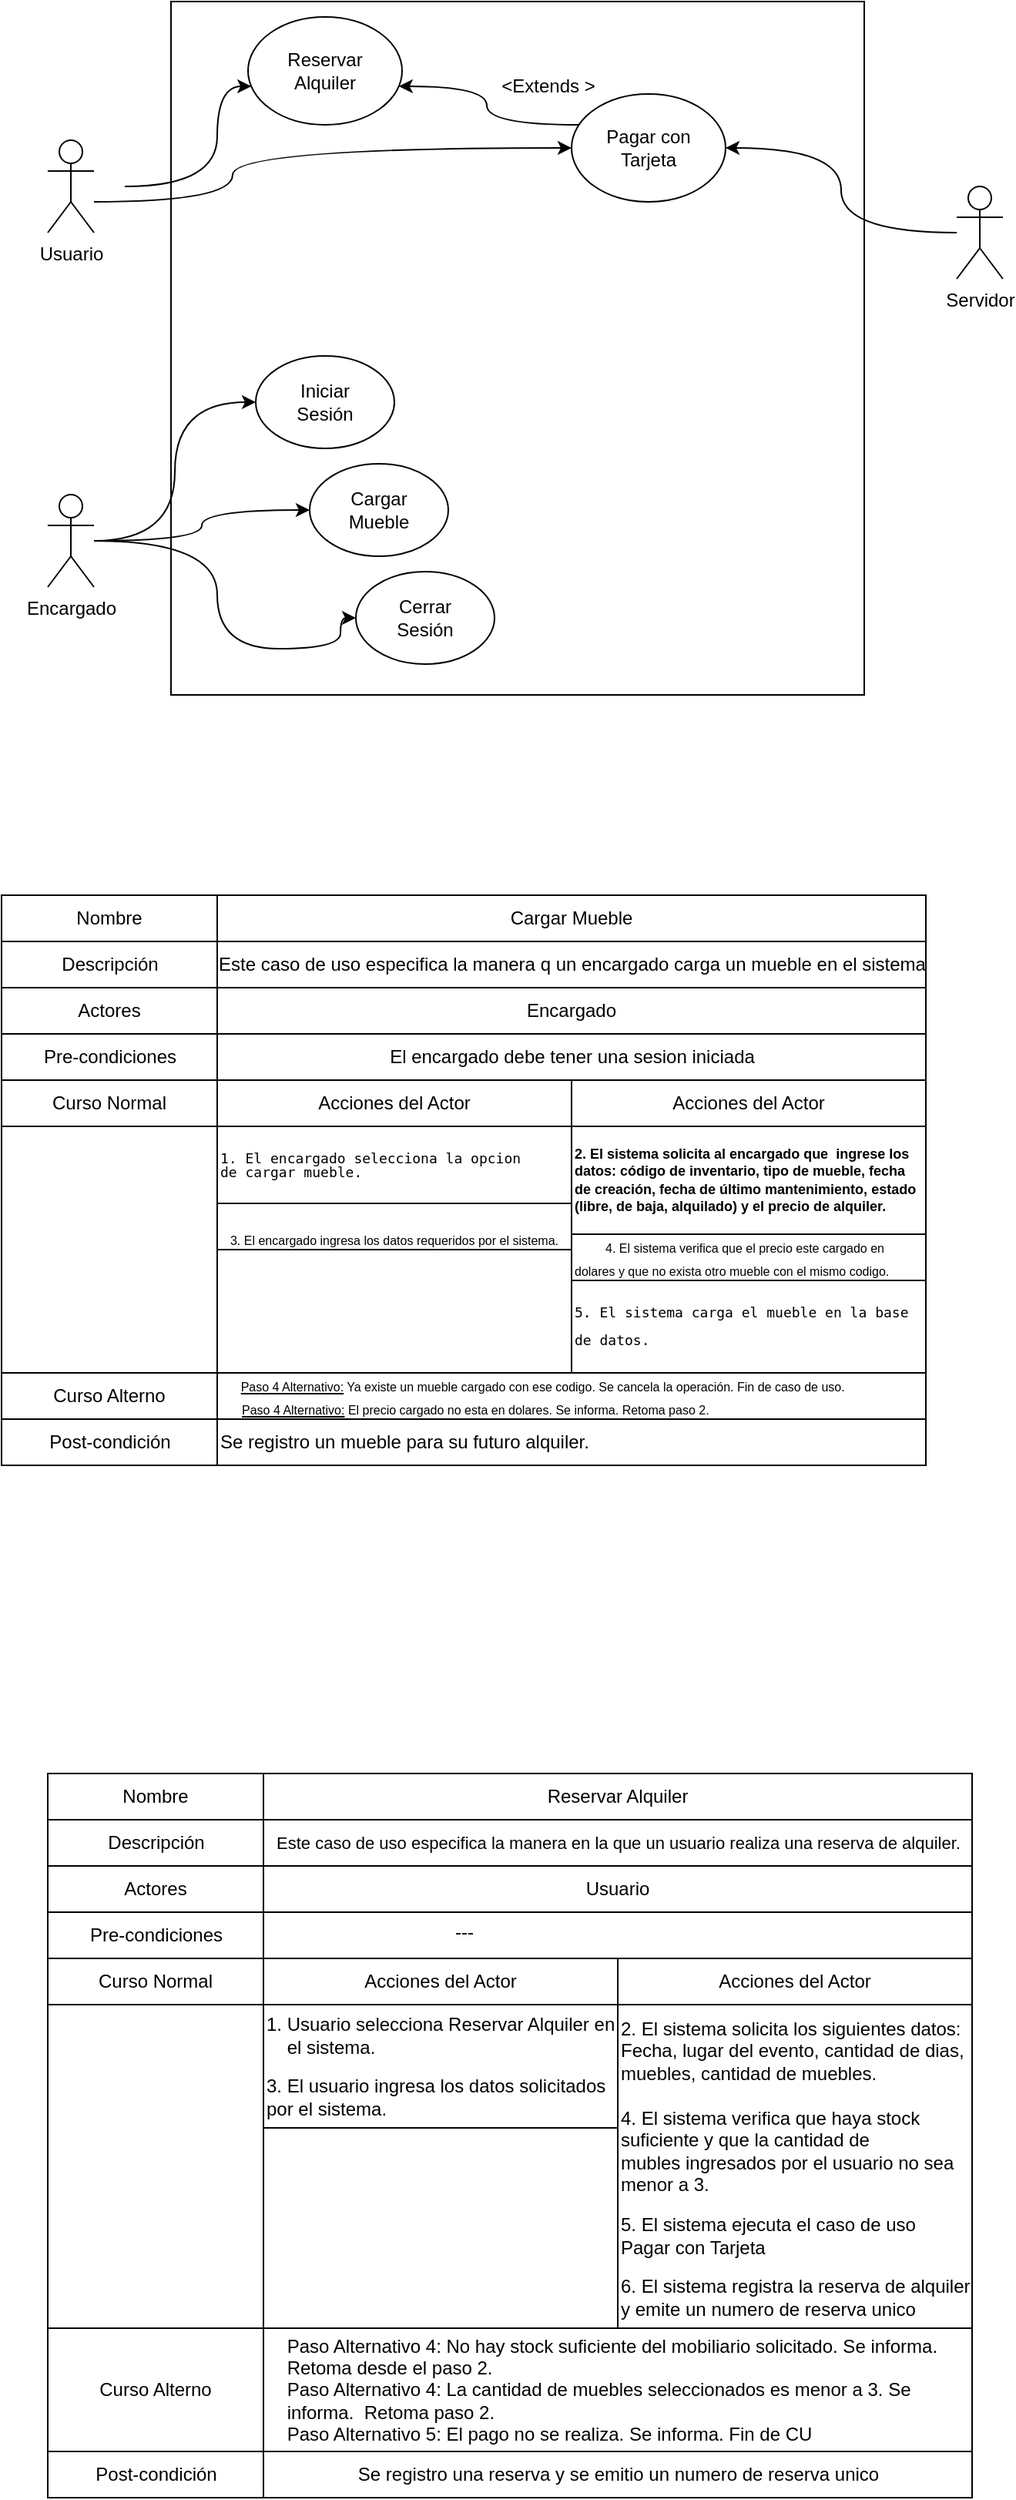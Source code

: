 <mxfile version="24.7.17">
  <diagram name="Página-1" id="Ec9THud4dqTrS_BY_o3T">
    <mxGraphModel dx="880" dy="532" grid="1" gridSize="10" guides="1" tooltips="1" connect="1" arrows="1" fold="1" page="1" pageScale="1" pageWidth="827" pageHeight="1169" math="0" shadow="0">
      <root>
        <mxCell id="0" />
        <mxCell id="1" parent="0" />
        <mxCell id="GNbNOkVpoz5caxUx-VEM-6" value="" style="whiteSpace=wrap;html=1;aspect=fixed;" vertex="1" parent="1">
          <mxGeometry x="230" y="70" width="450" height="450" as="geometry" />
        </mxCell>
        <mxCell id="GNbNOkVpoz5caxUx-VEM-4" value="Usuario" style="shape=umlActor;verticalLabelPosition=bottom;verticalAlign=top;html=1;" vertex="1" parent="1">
          <mxGeometry x="150" y="160" width="30" height="60" as="geometry" />
        </mxCell>
        <mxCell id="GNbNOkVpoz5caxUx-VEM-12" style="edgeStyle=orthogonalEdgeStyle;rounded=0;orthogonalLoop=1;jettySize=auto;html=1;curved=1;entryX=0;entryY=0.5;entryDx=0;entryDy=0;" edge="1" parent="1" source="GNbNOkVpoz5caxUx-VEM-5" target="GNbNOkVpoz5caxUx-VEM-20">
          <mxGeometry relative="1" as="geometry">
            <mxPoint x="340" y="465.0" as="targetPoint" />
            <Array as="points">
              <mxPoint x="260" y="420" />
              <mxPoint x="260" y="490" />
              <mxPoint x="340" y="490" />
              <mxPoint x="340" y="470" />
            </Array>
          </mxGeometry>
        </mxCell>
        <mxCell id="GNbNOkVpoz5caxUx-VEM-18" style="edgeStyle=orthogonalEdgeStyle;rounded=0;orthogonalLoop=1;jettySize=auto;html=1;entryX=0;entryY=0.5;entryDx=0;entryDy=0;curved=1;" edge="1" parent="1" source="GNbNOkVpoz5caxUx-VEM-5" target="GNbNOkVpoz5caxUx-VEM-17">
          <mxGeometry relative="1" as="geometry" />
        </mxCell>
        <mxCell id="GNbNOkVpoz5caxUx-VEM-24" style="edgeStyle=orthogonalEdgeStyle;rounded=0;orthogonalLoop=1;jettySize=auto;html=1;entryX=0;entryY=0.5;entryDx=0;entryDy=0;curved=1;" edge="1" parent="1" source="GNbNOkVpoz5caxUx-VEM-5" target="GNbNOkVpoz5caxUx-VEM-19">
          <mxGeometry relative="1" as="geometry" />
        </mxCell>
        <mxCell id="GNbNOkVpoz5caxUx-VEM-5" value="Encargado" style="shape=umlActor;verticalLabelPosition=bottom;verticalAlign=top;html=1;" vertex="1" parent="1">
          <mxGeometry x="150" y="390" width="30" height="60" as="geometry" />
        </mxCell>
        <mxCell id="GNbNOkVpoz5caxUx-VEM-7" value="Reservar&lt;br&gt;Alquiler" style="ellipse;whiteSpace=wrap;html=1;" vertex="1" parent="1">
          <mxGeometry x="280" y="80" width="100" height="70" as="geometry" />
        </mxCell>
        <mxCell id="GNbNOkVpoz5caxUx-VEM-15" style="edgeStyle=orthogonalEdgeStyle;rounded=0;orthogonalLoop=1;jettySize=auto;html=1;curved=1;" edge="1" parent="1" source="GNbNOkVpoz5caxUx-VEM-8" target="GNbNOkVpoz5caxUx-VEM-10">
          <mxGeometry relative="1" as="geometry" />
        </mxCell>
        <mxCell id="GNbNOkVpoz5caxUx-VEM-8" value="Servidor" style="shape=umlActor;verticalLabelPosition=bottom;verticalAlign=top;html=1;" vertex="1" parent="1">
          <mxGeometry x="740" y="190" width="30" height="60" as="geometry" />
        </mxCell>
        <mxCell id="GNbNOkVpoz5caxUx-VEM-14" style="edgeStyle=orthogonalEdgeStyle;rounded=0;orthogonalLoop=1;jettySize=auto;html=1;curved=1;" edge="1" parent="1" source="GNbNOkVpoz5caxUx-VEM-10" target="GNbNOkVpoz5caxUx-VEM-7">
          <mxGeometry relative="1" as="geometry">
            <Array as="points">
              <mxPoint x="435" y="150" />
              <mxPoint x="435" y="125" />
            </Array>
          </mxGeometry>
        </mxCell>
        <mxCell id="GNbNOkVpoz5caxUx-VEM-10" value="Pagar con&lt;div&gt;Tarjeta&lt;/div&gt;" style="ellipse;whiteSpace=wrap;html=1;" vertex="1" parent="1">
          <mxGeometry x="490" y="130" width="100" height="70" as="geometry" />
        </mxCell>
        <mxCell id="GNbNOkVpoz5caxUx-VEM-11" style="edgeStyle=orthogonalEdgeStyle;rounded=0;orthogonalLoop=1;jettySize=auto;html=1;curved=1;" edge="1" parent="1" target="GNbNOkVpoz5caxUx-VEM-7">
          <mxGeometry relative="1" as="geometry">
            <mxPoint x="210" y="190" as="targetPoint" />
            <mxPoint x="200" y="190" as="sourcePoint" />
            <Array as="points">
              <mxPoint x="260" y="190" />
              <mxPoint x="260" y="125" />
            </Array>
          </mxGeometry>
        </mxCell>
        <mxCell id="GNbNOkVpoz5caxUx-VEM-16" style="edgeStyle=orthogonalEdgeStyle;rounded=0;orthogonalLoop=1;jettySize=auto;html=1;curved=1;" edge="1" parent="1" source="GNbNOkVpoz5caxUx-VEM-4" target="GNbNOkVpoz5caxUx-VEM-10">
          <mxGeometry relative="1" as="geometry">
            <Array as="points">
              <mxPoint x="270" y="200" />
              <mxPoint x="270" y="165" />
            </Array>
          </mxGeometry>
        </mxCell>
        <mxCell id="GNbNOkVpoz5caxUx-VEM-17" value="Cargar&lt;div&gt;Mueble&lt;/div&gt;" style="ellipse;whiteSpace=wrap;html=1;" vertex="1" parent="1">
          <mxGeometry x="320" y="370" width="90" height="60" as="geometry" />
        </mxCell>
        <mxCell id="GNbNOkVpoz5caxUx-VEM-19" value="Iniciar&lt;div&gt;Sesión&lt;span style=&quot;color: rgba(0, 0, 0, 0); font-family: monospace; font-size: 0px; text-align: start; text-wrap: nowrap; background-color: initial;&quot;&gt;%3CmxGraphModel%3E%3Croot%3E%3CmxCell%20id%3D%220%22%2F%3E%3CmxCell%20id%3D%221%22%20parent%3D%220%22%2F%3E%3CmxCell%20id%3D%222%22%20value%3D%22Reservar%26lt%3Bbr%26gt%3BAlquiler%22%20style%3D%22ellipse%3BwhiteSpace%3Dwrap%3Bhtml%3D1%3B%22%20vertex%3D%221%22%20parent%3D%221%22%3E%3CmxGeometry%20x%3D%22280%22%20y%3D%2290%22%20width%3D%22100%22%20height%3D%2270%22%20as%3D%22geometry%22%2F%3E%3C%2FmxCell%3E%3C%2Froot%3E%3C%2FmxGraphModel%3E&lt;/span&gt;&lt;/div&gt;" style="ellipse;whiteSpace=wrap;html=1;" vertex="1" parent="1">
          <mxGeometry x="285" y="300" width="90" height="60" as="geometry" />
        </mxCell>
        <mxCell id="GNbNOkVpoz5caxUx-VEM-20" value="Cerrar&lt;div&gt;Sesión&lt;/div&gt;" style="ellipse;whiteSpace=wrap;html=1;" vertex="1" parent="1">
          <mxGeometry x="350" y="440" width="90" height="60" as="geometry" />
        </mxCell>
        <mxCell id="GNbNOkVpoz5caxUx-VEM-25" value="&amp;lt;Extends &amp;gt;" style="text;html=1;align=center;verticalAlign=middle;whiteSpace=wrap;rounded=0;" vertex="1" parent="1">
          <mxGeometry x="440" y="110" width="70" height="30" as="geometry" />
        </mxCell>
        <mxCell id="GNbNOkVpoz5caxUx-VEM-33" value="Nombre" style="swimlane;fontStyle=0;childLayout=stackLayout;horizontal=1;startSize=30;horizontalStack=0;resizeParent=1;resizeParentMax=0;resizeLast=0;collapsible=1;marginBottom=0;whiteSpace=wrap;html=1;" vertex="1" parent="1">
          <mxGeometry x="120" y="650" width="140" height="60" as="geometry" />
        </mxCell>
        <mxCell id="GNbNOkVpoz5caxUx-VEM-39" value="Descripción" style="text;html=1;align=center;verticalAlign=middle;resizable=0;points=[];autosize=1;strokeColor=none;fillColor=none;" vertex="1" parent="GNbNOkVpoz5caxUx-VEM-33">
          <mxGeometry y="30" width="140" height="30" as="geometry" />
        </mxCell>
        <mxCell id="GNbNOkVpoz5caxUx-VEM-38" value="Cargar Mueble" style="swimlane;fontStyle=0;childLayout=stackLayout;horizontal=1;startSize=30;horizontalStack=0;resizeParent=1;resizeParentMax=0;resizeLast=0;collapsible=1;marginBottom=0;whiteSpace=wrap;html=1;" vertex="1" parent="1">
          <mxGeometry x="260" y="650" width="460" height="90" as="geometry">
            <mxRectangle x="260" y="650" width="120" height="30" as="alternateBounds" />
          </mxGeometry>
        </mxCell>
        <mxCell id="GNbNOkVpoz5caxUx-VEM-53" value="Este caso de uso especifica la manera q un encargado carga un mueble en el sistema" style="text;html=1;align=center;verticalAlign=middle;resizable=0;points=[];autosize=1;strokeColor=none;fillColor=none;" vertex="1" parent="GNbNOkVpoz5caxUx-VEM-38">
          <mxGeometry y="30" width="460" height="30" as="geometry" />
        </mxCell>
        <mxCell id="GNbNOkVpoz5caxUx-VEM-52" value="&lt;div style=&quot;text-align: start;&quot;&gt;&lt;span style=&quot;background-color: initial; font-size: 0px;&quot;&gt;&lt;font face=&quot;monospace&quot; color=&quot;rgba(0, 0, 0, 0)&quot;&gt;Esss&lt;/font&gt;&lt;/span&gt;&lt;/div&gt;" style="text;html=1;align=center;verticalAlign=middle;resizable=0;points=[];autosize=1;strokeColor=none;fillColor=none;" vertex="1" parent="GNbNOkVpoz5caxUx-VEM-38">
          <mxGeometry y="60" width="460" height="30" as="geometry" />
        </mxCell>
        <mxCell id="GNbNOkVpoz5caxUx-VEM-40" value="Actores" style="swimlane;fontStyle=0;childLayout=stackLayout;horizontal=1;startSize=30;horizontalStack=0;resizeParent=1;resizeParentMax=0;resizeLast=0;collapsible=1;marginBottom=0;whiteSpace=wrap;html=1;" vertex="1" parent="1">
          <mxGeometry x="120" y="710" width="140" height="60" as="geometry" />
        </mxCell>
        <mxCell id="GNbNOkVpoz5caxUx-VEM-41" value="Pre-condiciones" style="text;html=1;align=center;verticalAlign=middle;resizable=0;points=[];autosize=1;strokeColor=none;fillColor=none;" vertex="1" parent="GNbNOkVpoz5caxUx-VEM-40">
          <mxGeometry y="30" width="140" height="30" as="geometry" />
        </mxCell>
        <mxCell id="GNbNOkVpoz5caxUx-VEM-42" value="Encargado" style="swimlane;fontStyle=0;childLayout=stackLayout;horizontal=1;startSize=30;horizontalStack=0;resizeParent=1;resizeParentMax=0;resizeLast=0;collapsible=1;marginBottom=0;whiteSpace=wrap;html=1;" vertex="1" parent="1">
          <mxGeometry x="260" y="710" width="460" height="60" as="geometry" />
        </mxCell>
        <mxCell id="GNbNOkVpoz5caxUx-VEM-54" value="El encargado debe tener una sesion iniciada" style="text;html=1;align=center;verticalAlign=middle;resizable=0;points=[];autosize=1;strokeColor=none;fillColor=none;" vertex="1" parent="GNbNOkVpoz5caxUx-VEM-42">
          <mxGeometry y="30" width="460" height="30" as="geometry" />
        </mxCell>
        <mxCell id="GNbNOkVpoz5caxUx-VEM-43" value="Curso Normal" style="swimlane;fontStyle=0;childLayout=stackLayout;horizontal=1;startSize=30;horizontalStack=0;resizeParent=1;resizeParentMax=0;resizeLast=0;collapsible=1;marginBottom=0;whiteSpace=wrap;html=1;" vertex="1" parent="1">
          <mxGeometry x="120" y="770" width="140" height="190" as="geometry" />
        </mxCell>
        <mxCell id="GNbNOkVpoz5caxUx-VEM-45" value="Acciones del Actor" style="swimlane;fontStyle=0;childLayout=stackLayout;horizontal=1;startSize=30;horizontalStack=0;resizeParent=1;resizeParentMax=0;resizeLast=0;collapsible=1;marginBottom=0;whiteSpace=wrap;html=1;" vertex="1" parent="1">
          <mxGeometry x="260" y="770" width="230" height="80" as="geometry" />
        </mxCell>
        <mxCell id="GNbNOkVpoz5caxUx-VEM-55" value="&lt;pre style=&quot;line-height: 100%; font-size: 9px;&quot;&gt;1. El encargado selecciona la opcion&amp;nbsp;&lt;br&gt;de cargar mueble.&lt;/pre&gt;" style="text;html=1;align=left;verticalAlign=middle;resizable=0;points=[];autosize=1;strokeColor=none;fillColor=none;" vertex="1" parent="GNbNOkVpoz5caxUx-VEM-45">
          <mxGeometry y="30" width="230" height="50" as="geometry" />
        </mxCell>
        <mxCell id="GNbNOkVpoz5caxUx-VEM-46" value="Acciones del Actor" style="swimlane;fontStyle=0;childLayout=stackLayout;horizontal=1;startSize=30;horizontalStack=0;resizeParent=1;resizeParentMax=0;resizeLast=0;collapsible=1;marginBottom=0;whiteSpace=wrap;html=1;" vertex="1" parent="1">
          <mxGeometry x="490" y="770" width="230" height="100" as="geometry" />
        </mxCell>
        <mxCell id="GNbNOkVpoz5caxUx-VEM-56" value="&lt;h1 style=&quot;font-size: 9px; line-height: 60%;&quot;&gt;&lt;font style=&quot;font-size: 9px;&quot;&gt;2. El sistema solicita al encargado que&amp;nbsp;&amp;nbsp;&lt;/font&gt;&lt;font style=&quot;font-size: 9px;&quot;&gt;ingrese los&amp;nbsp;&lt;/font&gt;&lt;/h1&gt;&lt;h1 style=&quot;font-size: 9px; line-height: 60%;&quot;&gt;&lt;font style=&quot;font-size: 9px;&quot;&gt;datos: código de inventario,&amp;nbsp;&lt;/font&gt;&lt;font style=&quot;font-size: 9px;&quot;&gt;tipo de mueble, fecha&amp;nbsp;&lt;/font&gt;&lt;/h1&gt;&lt;h1 style=&quot;font-size: 9px; line-height: 60%;&quot;&gt;&lt;font style=&quot;font-size: 9px;&quot;&gt;de creación,&amp;nbsp;&lt;/font&gt;&lt;font style=&quot;font-size: 9px;&quot;&gt;fecha de último mantenimiento,&amp;nbsp;&lt;/font&gt;&lt;font style=&quot;font-size: 9px;&quot;&gt;estado&amp;nbsp;&lt;/font&gt;&lt;/h1&gt;&lt;h1 style=&quot;font-size: 9px; line-height: 60%;&quot;&gt;&lt;font style=&quot;font-size: 9px;&quot;&gt;(libre, de baja, alquilado) y&amp;nbsp;&lt;/font&gt;&lt;font style=&quot;font-size: 9px;&quot;&gt;el precio de alquiler.&lt;/font&gt;&lt;/h1&gt;" style="text;html=1;align=left;verticalAlign=middle;resizable=0;points=[];autosize=1;strokeColor=none;fillColor=none;" vertex="1" parent="GNbNOkVpoz5caxUx-VEM-46">
          <mxGeometry y="30" width="230" height="70" as="geometry" />
        </mxCell>
        <mxCell id="GNbNOkVpoz5caxUx-VEM-47" value="Curso Alterno" style="swimlane;fontStyle=0;childLayout=stackLayout;horizontal=1;startSize=30;horizontalStack=0;resizeParent=1;resizeParentMax=0;resizeLast=0;collapsible=1;marginBottom=0;whiteSpace=wrap;html=1;" vertex="1" parent="1">
          <mxGeometry x="120" y="960" width="140" height="60" as="geometry" />
        </mxCell>
        <mxCell id="GNbNOkVpoz5caxUx-VEM-48" value="Post-condición" style="text;html=1;align=center;verticalAlign=middle;resizable=0;points=[];autosize=1;strokeColor=none;fillColor=none;" vertex="1" parent="GNbNOkVpoz5caxUx-VEM-47">
          <mxGeometry y="30" width="140" height="30" as="geometry" />
        </mxCell>
        <mxCell id="GNbNOkVpoz5caxUx-VEM-49" value="&lt;pre style=&quot;&quot;&gt;&lt;span style=&quot;font-size: 8px; font-weight: normal;&quot;&gt;&lt;font face=&quot;Helvetica&quot; style=&quot;font-size: 8px;&quot;&gt;&amp;nbsp; &amp;nbsp; &amp;nbsp; &lt;u&gt;Paso 4 Alternativo:&lt;/u&gt; Ya existe un mueble cargado con ese codigo. Se cancela la operación. Fin de caso de uso.&lt;br&gt;&lt;/font&gt;&lt;/span&gt;&lt;span style=&quot;font-weight: normal;&quot;&gt;&lt;font face=&quot;BFooivng0OX3C7qqoxpq&quot; style=&quot;font-size: 8px;&quot;&gt;&amp;nbsp; &amp;nbsp; &amp;nbsp; &amp;nbsp;&lt;/font&gt;&lt;font face=&quot;Helvetica&quot; style=&quot;font-size: 8px;&quot;&gt;&lt;u&gt;Paso 4 Alternativo:&lt;/u&gt; El precio cargado no esta en dolares. Se informa. Retoma paso 2.&lt;/font&gt;&lt;/span&gt;&lt;/pre&gt;" style="swimlane;fontStyle=0;childLayout=stackLayout;horizontal=1;startSize=30;horizontalStack=0;resizeParent=1;resizeParentMax=0;resizeLast=0;collapsible=1;marginBottom=0;whiteSpace=wrap;html=1;align=left;" vertex="1" parent="1">
          <mxGeometry x="260" y="960" width="460" height="60" as="geometry" />
        </mxCell>
        <mxCell id="GNbNOkVpoz5caxUx-VEM-64" value="Se registro un mueble para su futuro alquiler." style="text;html=1;align=left;verticalAlign=middle;resizable=0;points=[];autosize=1;strokeColor=none;fillColor=none;" vertex="1" parent="GNbNOkVpoz5caxUx-VEM-49">
          <mxGeometry y="30" width="460" height="30" as="geometry" />
        </mxCell>
        <mxCell id="GNbNOkVpoz5caxUx-VEM-60" value="&lt;font style=&quot;font-size: 8px;&quot;&gt;&amp;nbsp; &amp;nbsp; &amp;nbsp; &amp;nbsp;&amp;nbsp;&lt;/font&gt;&lt;div&gt;&lt;font style=&quot;font-size: 8px;&quot;&gt;3. El encargado ingresa los datos requeridos por el sistema.&lt;/font&gt;&lt;/div&gt;" style="swimlane;fontStyle=0;childLayout=stackLayout;horizontal=1;startSize=30;horizontalStack=0;resizeParent=1;resizeParentMax=0;resizeLast=0;collapsible=1;marginBottom=0;whiteSpace=wrap;html=1;" vertex="1" parent="1">
          <mxGeometry x="260" y="850" width="230" height="30" as="geometry" />
        </mxCell>
        <mxCell id="GNbNOkVpoz5caxUx-VEM-62" value="&lt;font style=&quot;font-size: 8px;&quot;&gt;&amp;nbsp; &amp;nbsp; &amp;nbsp; &amp;nbsp; &amp;nbsp;4. El sistema verifica que el precio este cargado en dolares y que no exista otro mueble con el mismo codigo.&lt;/font&gt;" style="swimlane;fontStyle=0;childLayout=stackLayout;horizontal=1;startSize=30;horizontalStack=0;resizeParent=1;resizeParentMax=0;resizeLast=0;collapsible=1;marginBottom=0;whiteSpace=wrap;html=1;align=left;" vertex="1" parent="1">
          <mxGeometry x="490" y="870" width="230" height="90" as="geometry" />
        </mxCell>
        <mxCell id="GNbNOkVpoz5caxUx-VEM-63" value="&lt;pre style=&quot;line-height: 100%; font-size: 9px;&quot;&gt;5. El sistema carga el mueble en la base &lt;/pre&gt;&lt;pre style=&quot;line-height: 100%; font-size: 9px;&quot;&gt;de datos.&lt;/pre&gt;" style="text;html=1;align=left;verticalAlign=middle;resizable=0;points=[];autosize=1;strokeColor=none;fillColor=none;" vertex="1" parent="GNbNOkVpoz5caxUx-VEM-62">
          <mxGeometry y="30" width="230" height="60" as="geometry" />
        </mxCell>
        <mxCell id="GNbNOkVpoz5caxUx-VEM-65" value="Nombre" style="swimlane;fontStyle=0;childLayout=stackLayout;horizontal=1;startSize=30;horizontalStack=0;resizeParent=1;resizeParentMax=0;resizeLast=0;collapsible=1;marginBottom=0;whiteSpace=wrap;html=1;" vertex="1" parent="1">
          <mxGeometry x="150" y="1220" width="140" height="60" as="geometry" />
        </mxCell>
        <mxCell id="GNbNOkVpoz5caxUx-VEM-66" value="Descripción" style="text;html=1;align=center;verticalAlign=middle;resizable=0;points=[];autosize=1;strokeColor=none;fillColor=none;" vertex="1" parent="GNbNOkVpoz5caxUx-VEM-65">
          <mxGeometry y="30" width="140" height="30" as="geometry" />
        </mxCell>
        <mxCell id="GNbNOkVpoz5caxUx-VEM-67" value="Reservar Alquiler" style="swimlane;fontStyle=0;childLayout=stackLayout;horizontal=1;startSize=30;horizontalStack=0;resizeParent=1;resizeParentMax=0;resizeLast=0;collapsible=1;marginBottom=0;whiteSpace=wrap;html=1;" vertex="1" parent="1">
          <mxGeometry x="290" y="1220" width="460" height="60" as="geometry" />
        </mxCell>
        <mxCell id="GNbNOkVpoz5caxUx-VEM-77" value="&lt;font style=&quot;font-size: 11px;&quot;&gt;Este caso de uso especifica la manera en la que un usuario realiza una reserva de alquiler.&lt;/font&gt;" style="text;html=1;align=center;verticalAlign=middle;resizable=0;points=[];autosize=1;strokeColor=none;fillColor=none;" vertex="1" parent="GNbNOkVpoz5caxUx-VEM-67">
          <mxGeometry y="30" width="460" height="30" as="geometry" />
        </mxCell>
        <mxCell id="GNbNOkVpoz5caxUx-VEM-68" value="Actores" style="swimlane;fontStyle=0;childLayout=stackLayout;horizontal=1;startSize=30;horizontalStack=0;resizeParent=1;resizeParentMax=0;resizeLast=0;collapsible=1;marginBottom=0;whiteSpace=wrap;html=1;" vertex="1" parent="1">
          <mxGeometry x="150" y="1280" width="140" height="60" as="geometry" />
        </mxCell>
        <mxCell id="GNbNOkVpoz5caxUx-VEM-69" value="Pre-condiciones" style="text;html=1;align=center;verticalAlign=middle;resizable=0;points=[];autosize=1;strokeColor=none;fillColor=none;" vertex="1" parent="GNbNOkVpoz5caxUx-VEM-68">
          <mxGeometry y="30" width="140" height="30" as="geometry" />
        </mxCell>
        <mxCell id="GNbNOkVpoz5caxUx-VEM-70" value="Usuario" style="swimlane;fontStyle=0;childLayout=stackLayout;horizontal=1;startSize=30;horizontalStack=0;resizeParent=1;resizeParentMax=0;resizeLast=0;collapsible=1;marginBottom=0;whiteSpace=wrap;html=1;" vertex="1" parent="1">
          <mxGeometry x="290" y="1280" width="460" height="60" as="geometry" />
        </mxCell>
        <mxCell id="GNbNOkVpoz5caxUx-VEM-71" value="Curso Normal" style="swimlane;fontStyle=0;childLayout=stackLayout;horizontal=1;startSize=30;horizontalStack=0;resizeParent=1;resizeParentMax=0;resizeLast=0;collapsible=1;marginBottom=0;whiteSpace=wrap;html=1;" vertex="1" parent="1">
          <mxGeometry x="150" y="1340" width="140" height="240" as="geometry" />
        </mxCell>
        <mxCell id="GNbNOkVpoz5caxUx-VEM-72" value="Acciones del Actor" style="swimlane;fontStyle=0;childLayout=stackLayout;horizontal=1;startSize=30;horizontalStack=0;resizeParent=1;resizeParentMax=0;resizeLast=0;collapsible=1;marginBottom=0;whiteSpace=wrap;html=1;" vertex="1" parent="1">
          <mxGeometry x="290" y="1340" width="230" height="110" as="geometry" />
        </mxCell>
        <mxCell id="GNbNOkVpoz5caxUx-VEM-79" value="1. Usuario selecciona Reservar Alquiler en&amp;nbsp;&lt;div&gt;&amp;nbsp; &amp;nbsp; el sistema.&lt;/div&gt;" style="text;html=1;align=left;verticalAlign=middle;resizable=0;points=[];autosize=1;strokeColor=none;fillColor=none;" vertex="1" parent="GNbNOkVpoz5caxUx-VEM-72">
          <mxGeometry y="30" width="230" height="40" as="geometry" />
        </mxCell>
        <mxCell id="GNbNOkVpoz5caxUx-VEM-82" value="3. El usuario ingresa los datos solicitados&lt;div&gt;por el sistema.&lt;/div&gt;" style="text;html=1;align=left;verticalAlign=middle;resizable=0;points=[];autosize=1;strokeColor=none;fillColor=none;" vertex="1" parent="GNbNOkVpoz5caxUx-VEM-72">
          <mxGeometry y="70" width="230" height="40" as="geometry" />
        </mxCell>
        <mxCell id="GNbNOkVpoz5caxUx-VEM-73" value="Acciones del Actor" style="swimlane;fontStyle=0;childLayout=stackLayout;horizontal=1;startSize=30;horizontalStack=0;resizeParent=1;resizeParentMax=0;resizeLast=0;collapsible=1;marginBottom=0;whiteSpace=wrap;html=1;" vertex="1" parent="1">
          <mxGeometry x="520" y="1340" width="230" height="240" as="geometry" />
        </mxCell>
        <mxCell id="GNbNOkVpoz5caxUx-VEM-80" value="2. El sistema solicita los siguientes datos:&amp;nbsp;&lt;div&gt;Fecha, lugar del evento, cantidad de dias,&lt;/div&gt;&lt;div&gt;muebles, cantidad de muebles.&lt;/div&gt;" style="text;html=1;align=left;verticalAlign=middle;resizable=0;points=[];autosize=1;strokeColor=none;fillColor=none;" vertex="1" parent="GNbNOkVpoz5caxUx-VEM-73">
          <mxGeometry y="30" width="230" height="60" as="geometry" />
        </mxCell>
        <mxCell id="GNbNOkVpoz5caxUx-VEM-83" value="4. El sistema verifica que haya stock&lt;div&gt;suficiente y que la cantidad de&amp;nbsp;&lt;div&gt;mubles ingresados por el usuario no sea&lt;/div&gt;&lt;/div&gt;&lt;div&gt;menor a 3.&lt;/div&gt;" style="text;html=1;align=left;verticalAlign=middle;resizable=0;points=[];autosize=1;strokeColor=none;fillColor=none;" vertex="1" parent="GNbNOkVpoz5caxUx-VEM-73">
          <mxGeometry y="90" width="230" height="70" as="geometry" />
        </mxCell>
        <mxCell id="GNbNOkVpoz5caxUx-VEM-84" value="5. El sistema ejecuta el caso de uso&amp;nbsp;&lt;div&gt;Pagar con Tarjeta&lt;/div&gt;" style="text;html=1;align=left;verticalAlign=middle;resizable=0;points=[];autosize=1;strokeColor=none;fillColor=none;" vertex="1" parent="GNbNOkVpoz5caxUx-VEM-73">
          <mxGeometry y="160" width="230" height="40" as="geometry" />
        </mxCell>
        <mxCell id="GNbNOkVpoz5caxUx-VEM-85" value="6. El sistema registra la reserva de alquiler&amp;nbsp;&lt;br&gt;y emite un numero de reserva unico" style="text;html=1;align=left;verticalAlign=middle;resizable=0;points=[];autosize=1;strokeColor=none;fillColor=none;" vertex="1" parent="GNbNOkVpoz5caxUx-VEM-73">
          <mxGeometry y="200" width="230" height="40" as="geometry" />
        </mxCell>
        <mxCell id="GNbNOkVpoz5caxUx-VEM-74" value="Curso Alterno" style="swimlane;fontStyle=0;childLayout=stackLayout;horizontal=1;startSize=80;horizontalStack=0;resizeParent=1;resizeParentMax=0;resizeLast=0;collapsible=1;marginBottom=0;whiteSpace=wrap;html=1;" vertex="1" parent="1">
          <mxGeometry x="150" y="1580" width="140" height="110" as="geometry" />
        </mxCell>
        <mxCell id="GNbNOkVpoz5caxUx-VEM-75" value="Post-condición" style="text;html=1;align=center;verticalAlign=middle;resizable=0;points=[];autosize=1;strokeColor=none;fillColor=none;" vertex="1" parent="GNbNOkVpoz5caxUx-VEM-74">
          <mxGeometry y="80" width="140" height="30" as="geometry" />
        </mxCell>
        <mxCell id="GNbNOkVpoz5caxUx-VEM-76" value="&amp;nbsp; &amp;nbsp; Paso Alternativo 4: No hay stock suficiente del mobiliario solicitado. Se informa.&amp;nbsp;&lt;div&gt;&amp;nbsp; &amp;nbsp; Retoma desde el paso 2.&lt;/div&gt;&lt;div&gt;&amp;nbsp; &amp;nbsp; Paso Alternativo 4: La cantidad de muebles seleccionados es menor a 3. Se&amp;nbsp; &amp;nbsp; &amp;nbsp; &amp;nbsp; &amp;nbsp; &amp;nbsp; &amp;nbsp; &amp;nbsp; informa.&amp;nbsp; Retoma paso 2.&lt;/div&gt;&lt;div&gt;&amp;nbsp; &amp;nbsp; Paso Alternativo 5: El pago no se realiza. Se informa. Fin de CU&lt;/div&gt;" style="swimlane;fontStyle=0;childLayout=stackLayout;horizontal=1;startSize=80;horizontalStack=0;resizeParent=1;resizeParentMax=0;resizeLast=0;collapsible=1;marginBottom=0;whiteSpace=wrap;html=1;align=left;" vertex="1" parent="1">
          <mxGeometry x="290" y="1580" width="460" height="110" as="geometry" />
        </mxCell>
        <mxCell id="GNbNOkVpoz5caxUx-VEM-87" value="Se registro una reserva y se emitio un numero de reserva unico" style="text;html=1;align=center;verticalAlign=middle;resizable=0;points=[];autosize=1;strokeColor=none;fillColor=none;" vertex="1" parent="GNbNOkVpoz5caxUx-VEM-76">
          <mxGeometry y="80" width="460" height="30" as="geometry" />
        </mxCell>
        <mxCell id="GNbNOkVpoz5caxUx-VEM-78" value="---" style="text;html=1;align=center;verticalAlign=middle;resizable=0;points=[];autosize=1;strokeColor=none;fillColor=none;" vertex="1" parent="1">
          <mxGeometry x="400" y="1308" width="40" height="30" as="geometry" />
        </mxCell>
      </root>
    </mxGraphModel>
  </diagram>
</mxfile>
